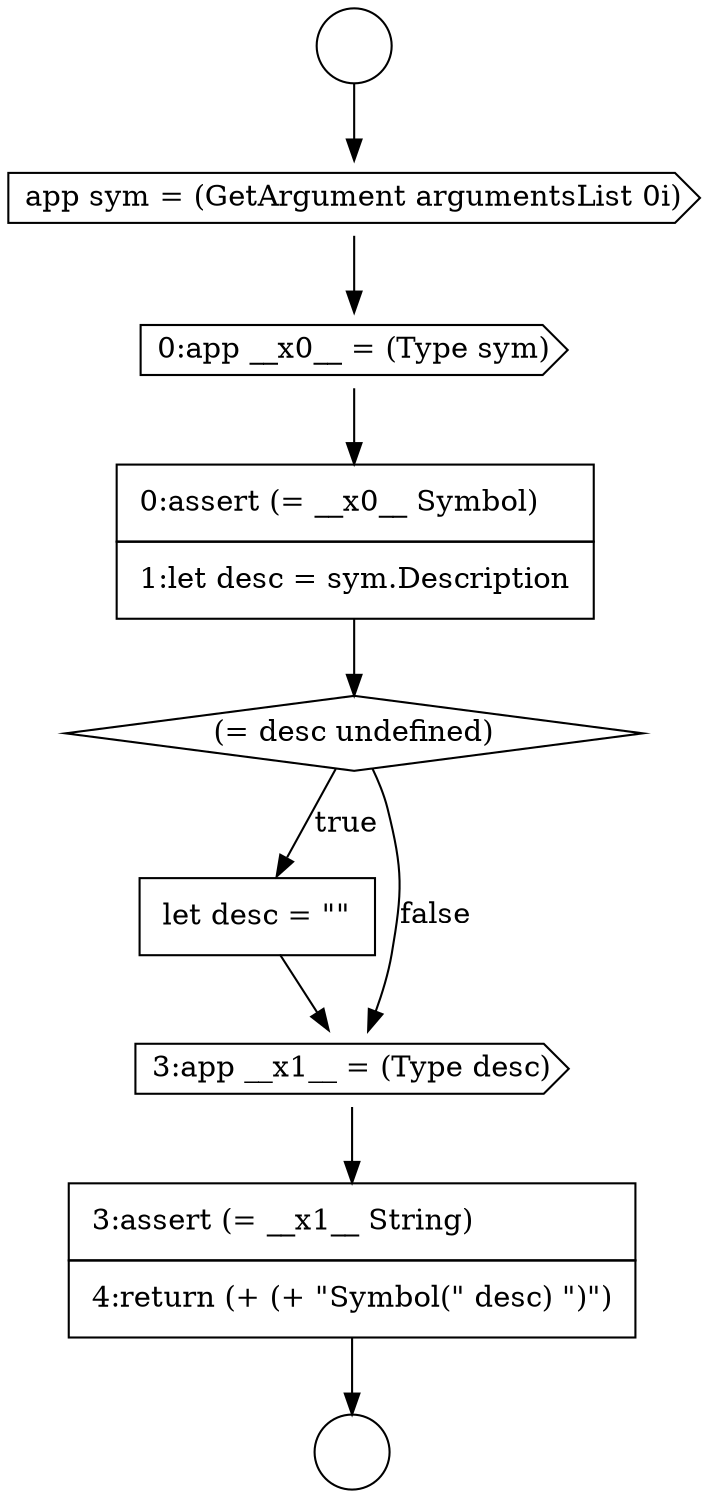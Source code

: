 digraph {
  node11143 [shape=circle label=" " color="black" fillcolor="white" style=filled]
  node11147 [shape=none, margin=0, label=<<font color="black">
    <table border="0" cellborder="1" cellspacing="0" cellpadding="10">
      <tr><td align="left">0:assert (= __x0__ Symbol)</td></tr>
      <tr><td align="left">1:let desc = sym.Description</td></tr>
    </table>
  </font>> color="black" fillcolor="white" style=filled]
  node11148 [shape=diamond, label=<<font color="black">(= desc undefined)</font>> color="black" fillcolor="white" style=filled]
  node11149 [shape=none, margin=0, label=<<font color="black">
    <table border="0" cellborder="1" cellspacing="0" cellpadding="10">
      <tr><td align="left">let desc = &quot;&quot;</td></tr>
    </table>
  </font>> color="black" fillcolor="white" style=filled]
  node11150 [shape=cds, label=<<font color="black">3:app __x1__ = (Type desc)</font>> color="black" fillcolor="white" style=filled]
  node11145 [shape=cds, label=<<font color="black">app sym = (GetArgument argumentsList 0i)</font>> color="black" fillcolor="white" style=filled]
  node11144 [shape=circle label=" " color="black" fillcolor="white" style=filled]
  node11146 [shape=cds, label=<<font color="black">0:app __x0__ = (Type sym)</font>> color="black" fillcolor="white" style=filled]
  node11151 [shape=none, margin=0, label=<<font color="black">
    <table border="0" cellborder="1" cellspacing="0" cellpadding="10">
      <tr><td align="left">3:assert (= __x1__ String)</td></tr>
      <tr><td align="left">4:return (+ (+ &quot;Symbol(&quot; desc) &quot;)&quot;)</td></tr>
    </table>
  </font>> color="black" fillcolor="white" style=filled]
  node11146 -> node11147 [ color="black"]
  node11145 -> node11146 [ color="black"]
  node11147 -> node11148 [ color="black"]
  node11150 -> node11151 [ color="black"]
  node11148 -> node11149 [label=<<font color="black">true</font>> color="black"]
  node11148 -> node11150 [label=<<font color="black">false</font>> color="black"]
  node11151 -> node11144 [ color="black"]
  node11143 -> node11145 [ color="black"]
  node11149 -> node11150 [ color="black"]
}
